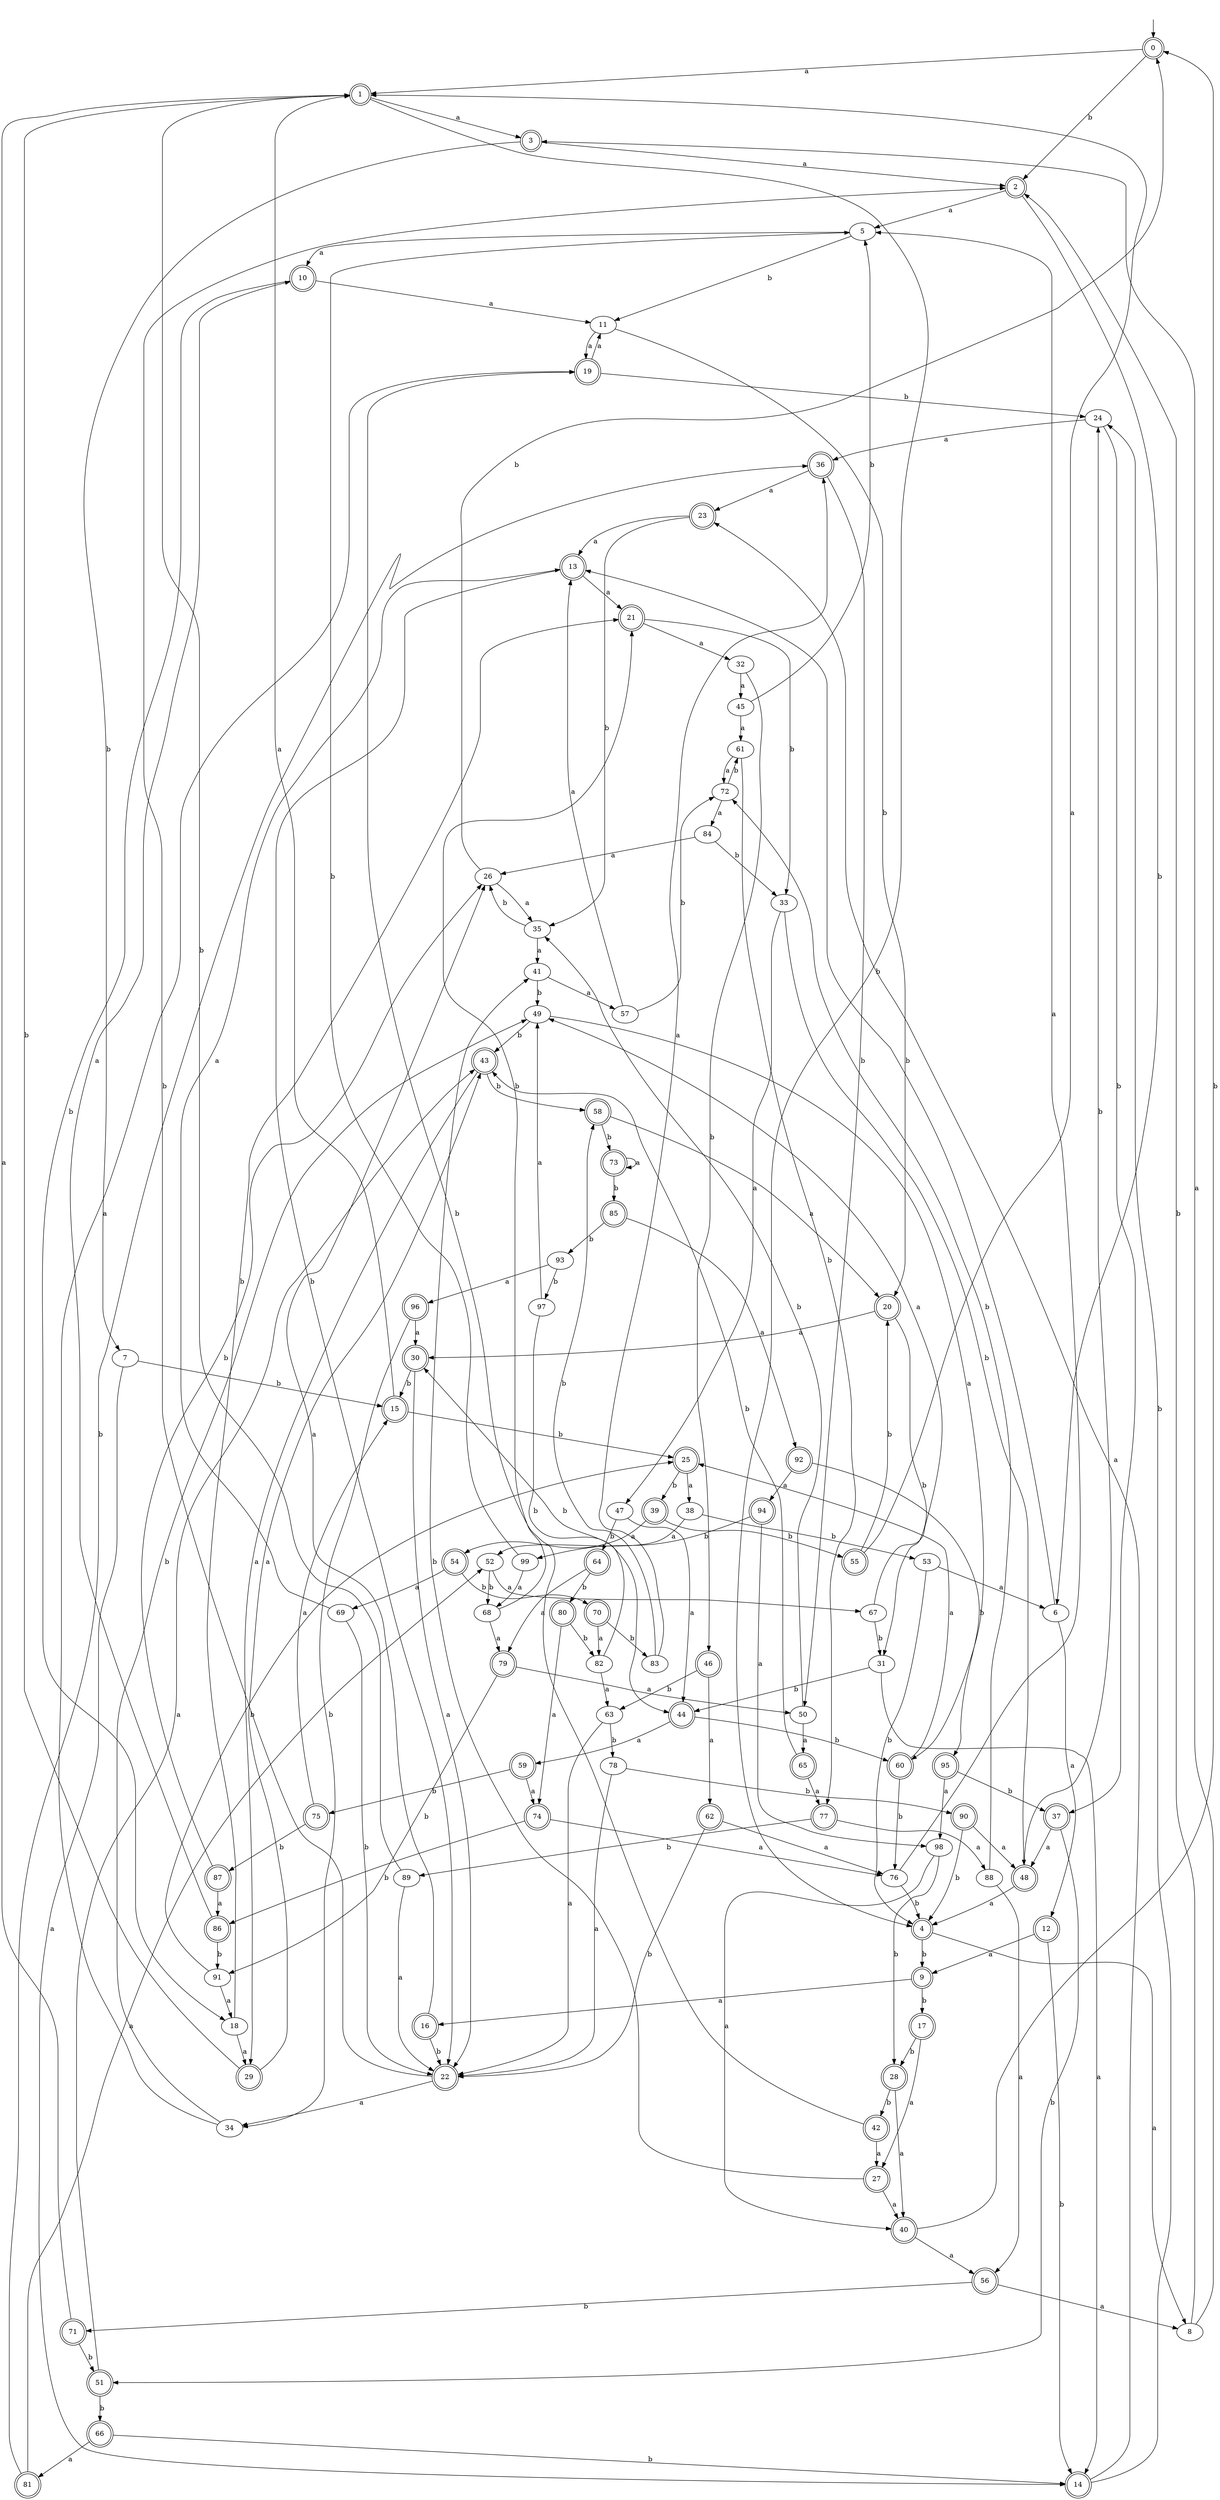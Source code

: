 digraph RandomDFA {
  __start0 [label="", shape=none];
  __start0 -> 0 [label=""];
  0 [shape=circle] [shape=doublecircle]
  0 -> 1 [label="a"]
  0 -> 2 [label="b"]
  1 [shape=doublecircle]
  1 -> 3 [label="a"]
  1 -> 4 [label="b"]
  2 [shape=doublecircle]
  2 -> 5 [label="a"]
  2 -> 6 [label="b"]
  3 [shape=doublecircle]
  3 -> 2 [label="a"]
  3 -> 7 [label="b"]
  4 [shape=doublecircle]
  4 -> 8 [label="a"]
  4 -> 9 [label="b"]
  5
  5 -> 10 [label="a"]
  5 -> 11 [label="b"]
  6
  6 -> 12 [label="a"]
  6 -> 13 [label="b"]
  7
  7 -> 14 [label="a"]
  7 -> 15 [label="b"]
  8
  8 -> 3 [label="a"]
  8 -> 2 [label="b"]
  9 [shape=doublecircle]
  9 -> 16 [label="a"]
  9 -> 17 [label="b"]
  10 [shape=doublecircle]
  10 -> 11 [label="a"]
  10 -> 18 [label="b"]
  11
  11 -> 19 [label="a"]
  11 -> 20 [label="b"]
  12 [shape=doublecircle]
  12 -> 9 [label="a"]
  12 -> 14 [label="b"]
  13 [shape=doublecircle]
  13 -> 21 [label="a"]
  13 -> 22 [label="b"]
  14 [shape=doublecircle]
  14 -> 23 [label="a"]
  14 -> 24 [label="b"]
  15 [shape=doublecircle]
  15 -> 1 [label="a"]
  15 -> 25 [label="b"]
  16 [shape=doublecircle]
  16 -> 26 [label="a"]
  16 -> 22 [label="b"]
  17 [shape=doublecircle]
  17 -> 27 [label="a"]
  17 -> 28 [label="b"]
  18
  18 -> 29 [label="a"]
  18 -> 21 [label="b"]
  19 [shape=doublecircle]
  19 -> 11 [label="a"]
  19 -> 24 [label="b"]
  20 [shape=doublecircle]
  20 -> 30 [label="a"]
  20 -> 31 [label="b"]
  21 [shape=doublecircle]
  21 -> 32 [label="a"]
  21 -> 33 [label="b"]
  22 [shape=doublecircle]
  22 -> 34 [label="a"]
  22 -> 2 [label="b"]
  23 [shape=doublecircle]
  23 -> 13 [label="a"]
  23 -> 35 [label="b"]
  24
  24 -> 36 [label="a"]
  24 -> 37 [label="b"]
  25 [shape=doublecircle]
  25 -> 38 [label="a"]
  25 -> 39 [label="b"]
  26
  26 -> 35 [label="a"]
  26 -> 0 [label="b"]
  27 [shape=doublecircle]
  27 -> 40 [label="a"]
  27 -> 41 [label="b"]
  28 [shape=doublecircle]
  28 -> 40 [label="a"]
  28 -> 42 [label="b"]
  29 [shape=doublecircle]
  29 -> 43 [label="a"]
  29 -> 1 [label="b"]
  30 [shape=doublecircle]
  30 -> 22 [label="a"]
  30 -> 15 [label="b"]
  31
  31 -> 14 [label="a"]
  31 -> 44 [label="b"]
  32
  32 -> 45 [label="a"]
  32 -> 46 [label="b"]
  33
  33 -> 47 [label="a"]
  33 -> 48 [label="b"]
  34
  34 -> 19 [label="a"]
  34 -> 49 [label="b"]
  35
  35 -> 41 [label="a"]
  35 -> 26 [label="b"]
  36 [shape=doublecircle]
  36 -> 23 [label="a"]
  36 -> 50 [label="b"]
  37 [shape=doublecircle]
  37 -> 48 [label="a"]
  37 -> 51 [label="b"]
  38
  38 -> 52 [label="a"]
  38 -> 53 [label="b"]
  39 [shape=doublecircle]
  39 -> 54 [label="a"]
  39 -> 55 [label="b"]
  40 [shape=doublecircle]
  40 -> 56 [label="a"]
  40 -> 0 [label="b"]
  41
  41 -> 57 [label="a"]
  41 -> 49 [label="b"]
  42 [shape=doublecircle]
  42 -> 27 [label="a"]
  42 -> 19 [label="b"]
  43 [shape=doublecircle]
  43 -> 29 [label="a"]
  43 -> 58 [label="b"]
  44 [shape=doublecircle]
  44 -> 59 [label="a"]
  44 -> 60 [label="b"]
  45
  45 -> 61 [label="a"]
  45 -> 5 [label="b"]
  46 [shape=doublecircle]
  46 -> 62 [label="a"]
  46 -> 63 [label="b"]
  47
  47 -> 44 [label="a"]
  47 -> 64 [label="b"]
  48 [shape=doublecircle]
  48 -> 4 [label="a"]
  48 -> 24 [label="b"]
  49
  49 -> 60 [label="a"]
  49 -> 43 [label="b"]
  50
  50 -> 65 [label="a"]
  50 -> 35 [label="b"]
  51 [shape=doublecircle]
  51 -> 43 [label="a"]
  51 -> 66 [label="b"]
  52
  52 -> 67 [label="a"]
  52 -> 68 [label="b"]
  53
  53 -> 6 [label="a"]
  53 -> 4 [label="b"]
  54 [shape=doublecircle]
  54 -> 69 [label="a"]
  54 -> 70 [label="b"]
  55 [shape=doublecircle]
  55 -> 1 [label="a"]
  55 -> 20 [label="b"]
  56 [shape=doublecircle]
  56 -> 8 [label="a"]
  56 -> 71 [label="b"]
  57
  57 -> 13 [label="a"]
  57 -> 72 [label="b"]
  58 [shape=doublecircle]
  58 -> 20 [label="a"]
  58 -> 73 [label="b"]
  59 [shape=doublecircle]
  59 -> 74 [label="a"]
  59 -> 75 [label="b"]
  60 [shape=doublecircle]
  60 -> 25 [label="a"]
  60 -> 76 [label="b"]
  61
  61 -> 72 [label="a"]
  61 -> 77 [label="b"]
  62 [shape=doublecircle]
  62 -> 76 [label="a"]
  62 -> 22 [label="b"]
  63
  63 -> 22 [label="a"]
  63 -> 78 [label="b"]
  64 [shape=doublecircle]
  64 -> 79 [label="a"]
  64 -> 80 [label="b"]
  65 [shape=doublecircle]
  65 -> 77 [label="a"]
  65 -> 43 [label="b"]
  66 [shape=doublecircle]
  66 -> 81 [label="a"]
  66 -> 14 [label="b"]
  67
  67 -> 49 [label="a"]
  67 -> 31 [label="b"]
  68
  68 -> 79 [label="a"]
  68 -> 21 [label="b"]
  69
  69 -> 13 [label="a"]
  69 -> 22 [label="b"]
  70 [shape=doublecircle]
  70 -> 82 [label="a"]
  70 -> 83 [label="b"]
  71 [shape=doublecircle]
  71 -> 1 [label="a"]
  71 -> 51 [label="b"]
  72
  72 -> 84 [label="a"]
  72 -> 61 [label="b"]
  73 [shape=doublecircle]
  73 -> 73 [label="a"]
  73 -> 85 [label="b"]
  74 [shape=doublecircle]
  74 -> 76 [label="a"]
  74 -> 86 [label="b"]
  75 [shape=doublecircle]
  75 -> 15 [label="a"]
  75 -> 87 [label="b"]
  76
  76 -> 5 [label="a"]
  76 -> 4 [label="b"]
  77 [shape=doublecircle]
  77 -> 88 [label="a"]
  77 -> 89 [label="b"]
  78
  78 -> 22 [label="a"]
  78 -> 90 [label="b"]
  79 [shape=doublecircle]
  79 -> 50 [label="a"]
  79 -> 91 [label="b"]
  80 [shape=doublecircle]
  80 -> 74 [label="a"]
  80 -> 82 [label="b"]
  81 [shape=doublecircle]
  81 -> 52 [label="a"]
  81 -> 36 [label="b"]
  82
  82 -> 63 [label="a"]
  82 -> 30 [label="b"]
  83
  83 -> 36 [label="a"]
  83 -> 58 [label="b"]
  84
  84 -> 26 [label="a"]
  84 -> 33 [label="b"]
  85 [shape=doublecircle]
  85 -> 92 [label="a"]
  85 -> 93 [label="b"]
  86 [shape=doublecircle]
  86 -> 10 [label="a"]
  86 -> 91 [label="b"]
  87 [shape=doublecircle]
  87 -> 86 [label="a"]
  87 -> 26 [label="b"]
  88
  88 -> 56 [label="a"]
  88 -> 72 [label="b"]
  89
  89 -> 22 [label="a"]
  89 -> 1 [label="b"]
  90 [shape=doublecircle]
  90 -> 48 [label="a"]
  90 -> 4 [label="b"]
  91
  91 -> 18 [label="a"]
  91 -> 25 [label="b"]
  92 [shape=doublecircle]
  92 -> 94 [label="a"]
  92 -> 95 [label="b"]
  93
  93 -> 96 [label="a"]
  93 -> 97 [label="b"]
  94 [shape=doublecircle]
  94 -> 98 [label="a"]
  94 -> 99 [label="b"]
  95 [shape=doublecircle]
  95 -> 98 [label="a"]
  95 -> 37 [label="b"]
  96 [shape=doublecircle]
  96 -> 30 [label="a"]
  96 -> 34 [label="b"]
  97
  97 -> 49 [label="a"]
  97 -> 44 [label="b"]
  98
  98 -> 40 [label="a"]
  98 -> 28 [label="b"]
  99
  99 -> 68 [label="a"]
  99 -> 5 [label="b"]
}
